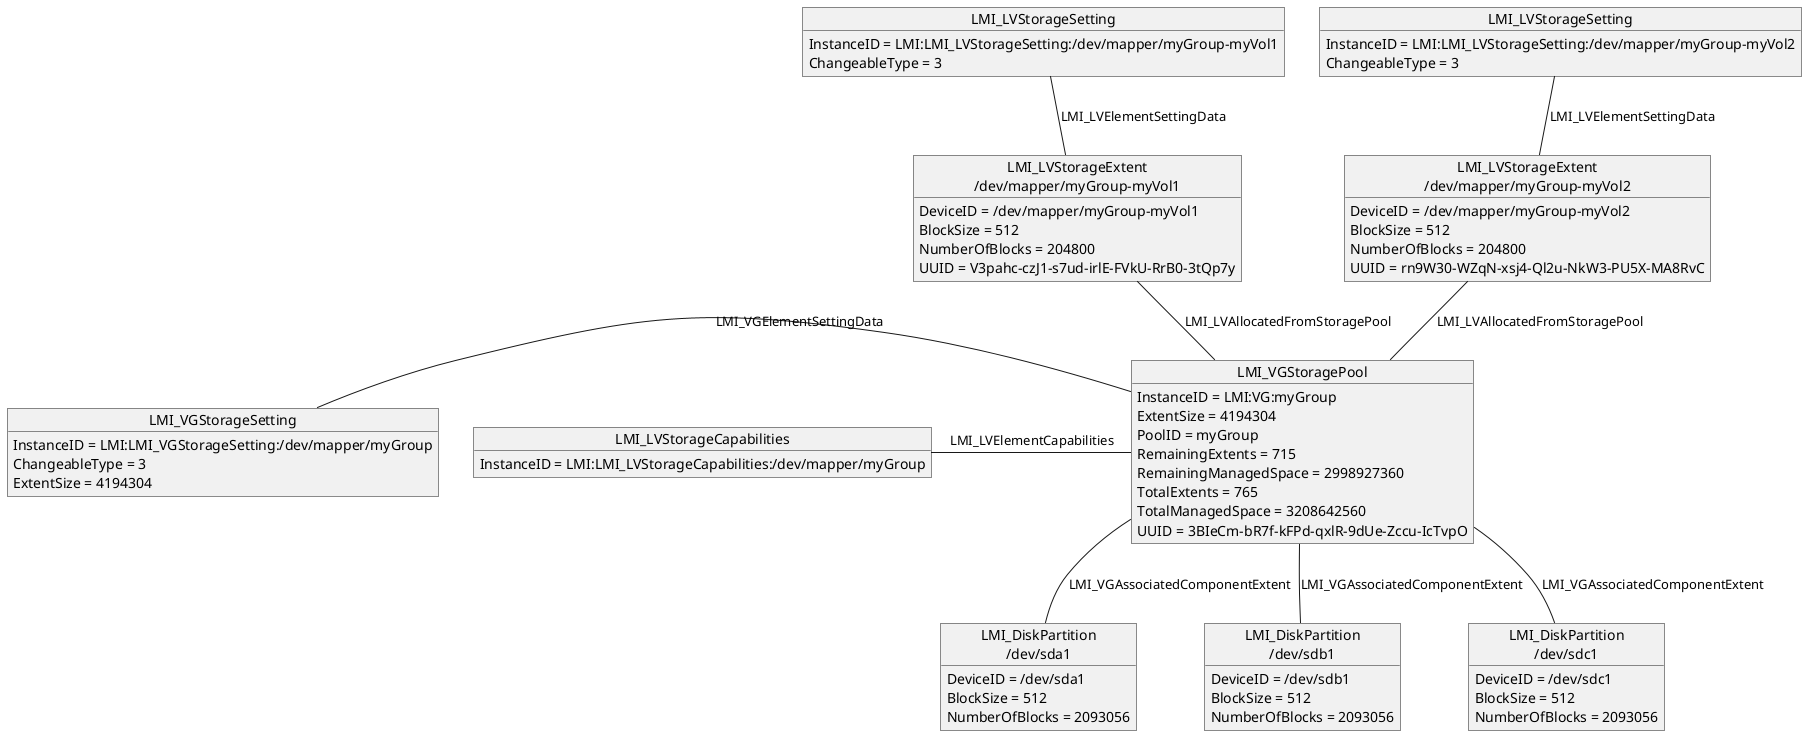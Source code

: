 @startuml


object "LMI_LVStorageExtent\n/dev/mapper/myGroup-myVol1" as obj9
obj9 : DeviceID = /dev/mapper/myGroup-myVol1
obj9 : BlockSize = 512
obj9 : NumberOfBlocks = 204800
obj9 : UUID = V3pahc-czJ1-s7ud-irlE-FVkU-RrB0-3tQp7y

object "LMI_LVStorageSetting" as obj11
obj11 : InstanceID = LMI:LMI_LVStorageSetting:/dev/mapper/myGroup-myVol1
obj11 : ChangeableType = 3

obj9 -up- obj11 : LMI_LVElementSettingData


object "LMI_LVStorageExtent\n/dev/mapper/myGroup-myVol2" as obj10
obj10 : DeviceID = /dev/mapper/myGroup-myVol2
obj10 : BlockSize = 512
obj10 : NumberOfBlocks = 204800
obj10 : UUID = rn9W30-WZqN-xsj4-Ql2u-NkW3-PU5X-MA8RvC

object "LMI_LVStorageSetting" as obj12
obj12 : InstanceID = LMI:LMI_LVStorageSetting:/dev/mapper/myGroup-myVol2
obj12 : ChangeableType = 3

obj10 -up- obj12 : LMI_LVElementSettingData

object "LMI_VGStoragePool" as obj17
obj17 : InstanceID = LMI:VG:myGroup
obj17 : ExtentSize = 4194304
obj17 : PoolID = myGroup
obj17 : RemainingExtents = 715
obj17 : RemainingManagedSpace = 2998927360
obj17 : TotalExtents = 765
obj17 : TotalManagedSpace = 3208642560
obj17 : UUID = 3BIeCm-bR7f-kFPd-qxlR-9dUe-Zccu-IcTvpO

obj9 -- obj17 : LMI_LVAllocatedFromStoragePool
obj10 -- obj17 : LMI_LVAllocatedFromStoragePool

object "LMI_LVStorageCapabilities" as obj8
obj8 : InstanceID = LMI:LMI_LVStorageCapabilities:/dev/mapper/myGroup

object "LMI_VGStorageSetting" as obj18
obj18 : InstanceID = LMI:LMI_VGStorageSetting:/dev/mapper/myGroup
obj18 : ChangeableType = 3
obj18 : ExtentSize = 4194304


obj17 -left- obj18 : LMI_VGElementSettingData
obj8 -right- obj17 : LMI_LVElementCapabilities

object "LMI_DiskPartition\n/dev/sda1" as obj0
obj0 : DeviceID = /dev/sda1
obj0 : BlockSize = 512
obj0 : NumberOfBlocks = 2093056

object "LMI_DiskPartition\n/dev/sdb1" as obj1
obj1 : DeviceID = /dev/sdb1
obj1 : BlockSize = 512
obj1 : NumberOfBlocks = 2093056

object "LMI_DiskPartition\n/dev/sdc1" as obj2
obj2 : DeviceID = /dev/sdc1
obj2 : BlockSize = 512
obj2 : NumberOfBlocks = 2093056

'obj9 -- obj0 : LMI_LVBasedOn
'obj9 -- obj1 : LMI_LVBasedOn
'obj9 -- obj2 : LMI_LVBasedOn
'obj10 -- obj0 : LMI_LVBasedOn
'obj10 -- obj1 : LMI_LVBasedOn
'obj10 -- obj2 : LMI_LVBasedOn
obj17 -- obj0 : LMI_VGAssociatedComponentExtent
obj17 -- obj1 : LMI_VGAssociatedComponentExtent
obj17 -- obj2 : LMI_VGAssociatedComponentExtent
@enduml

